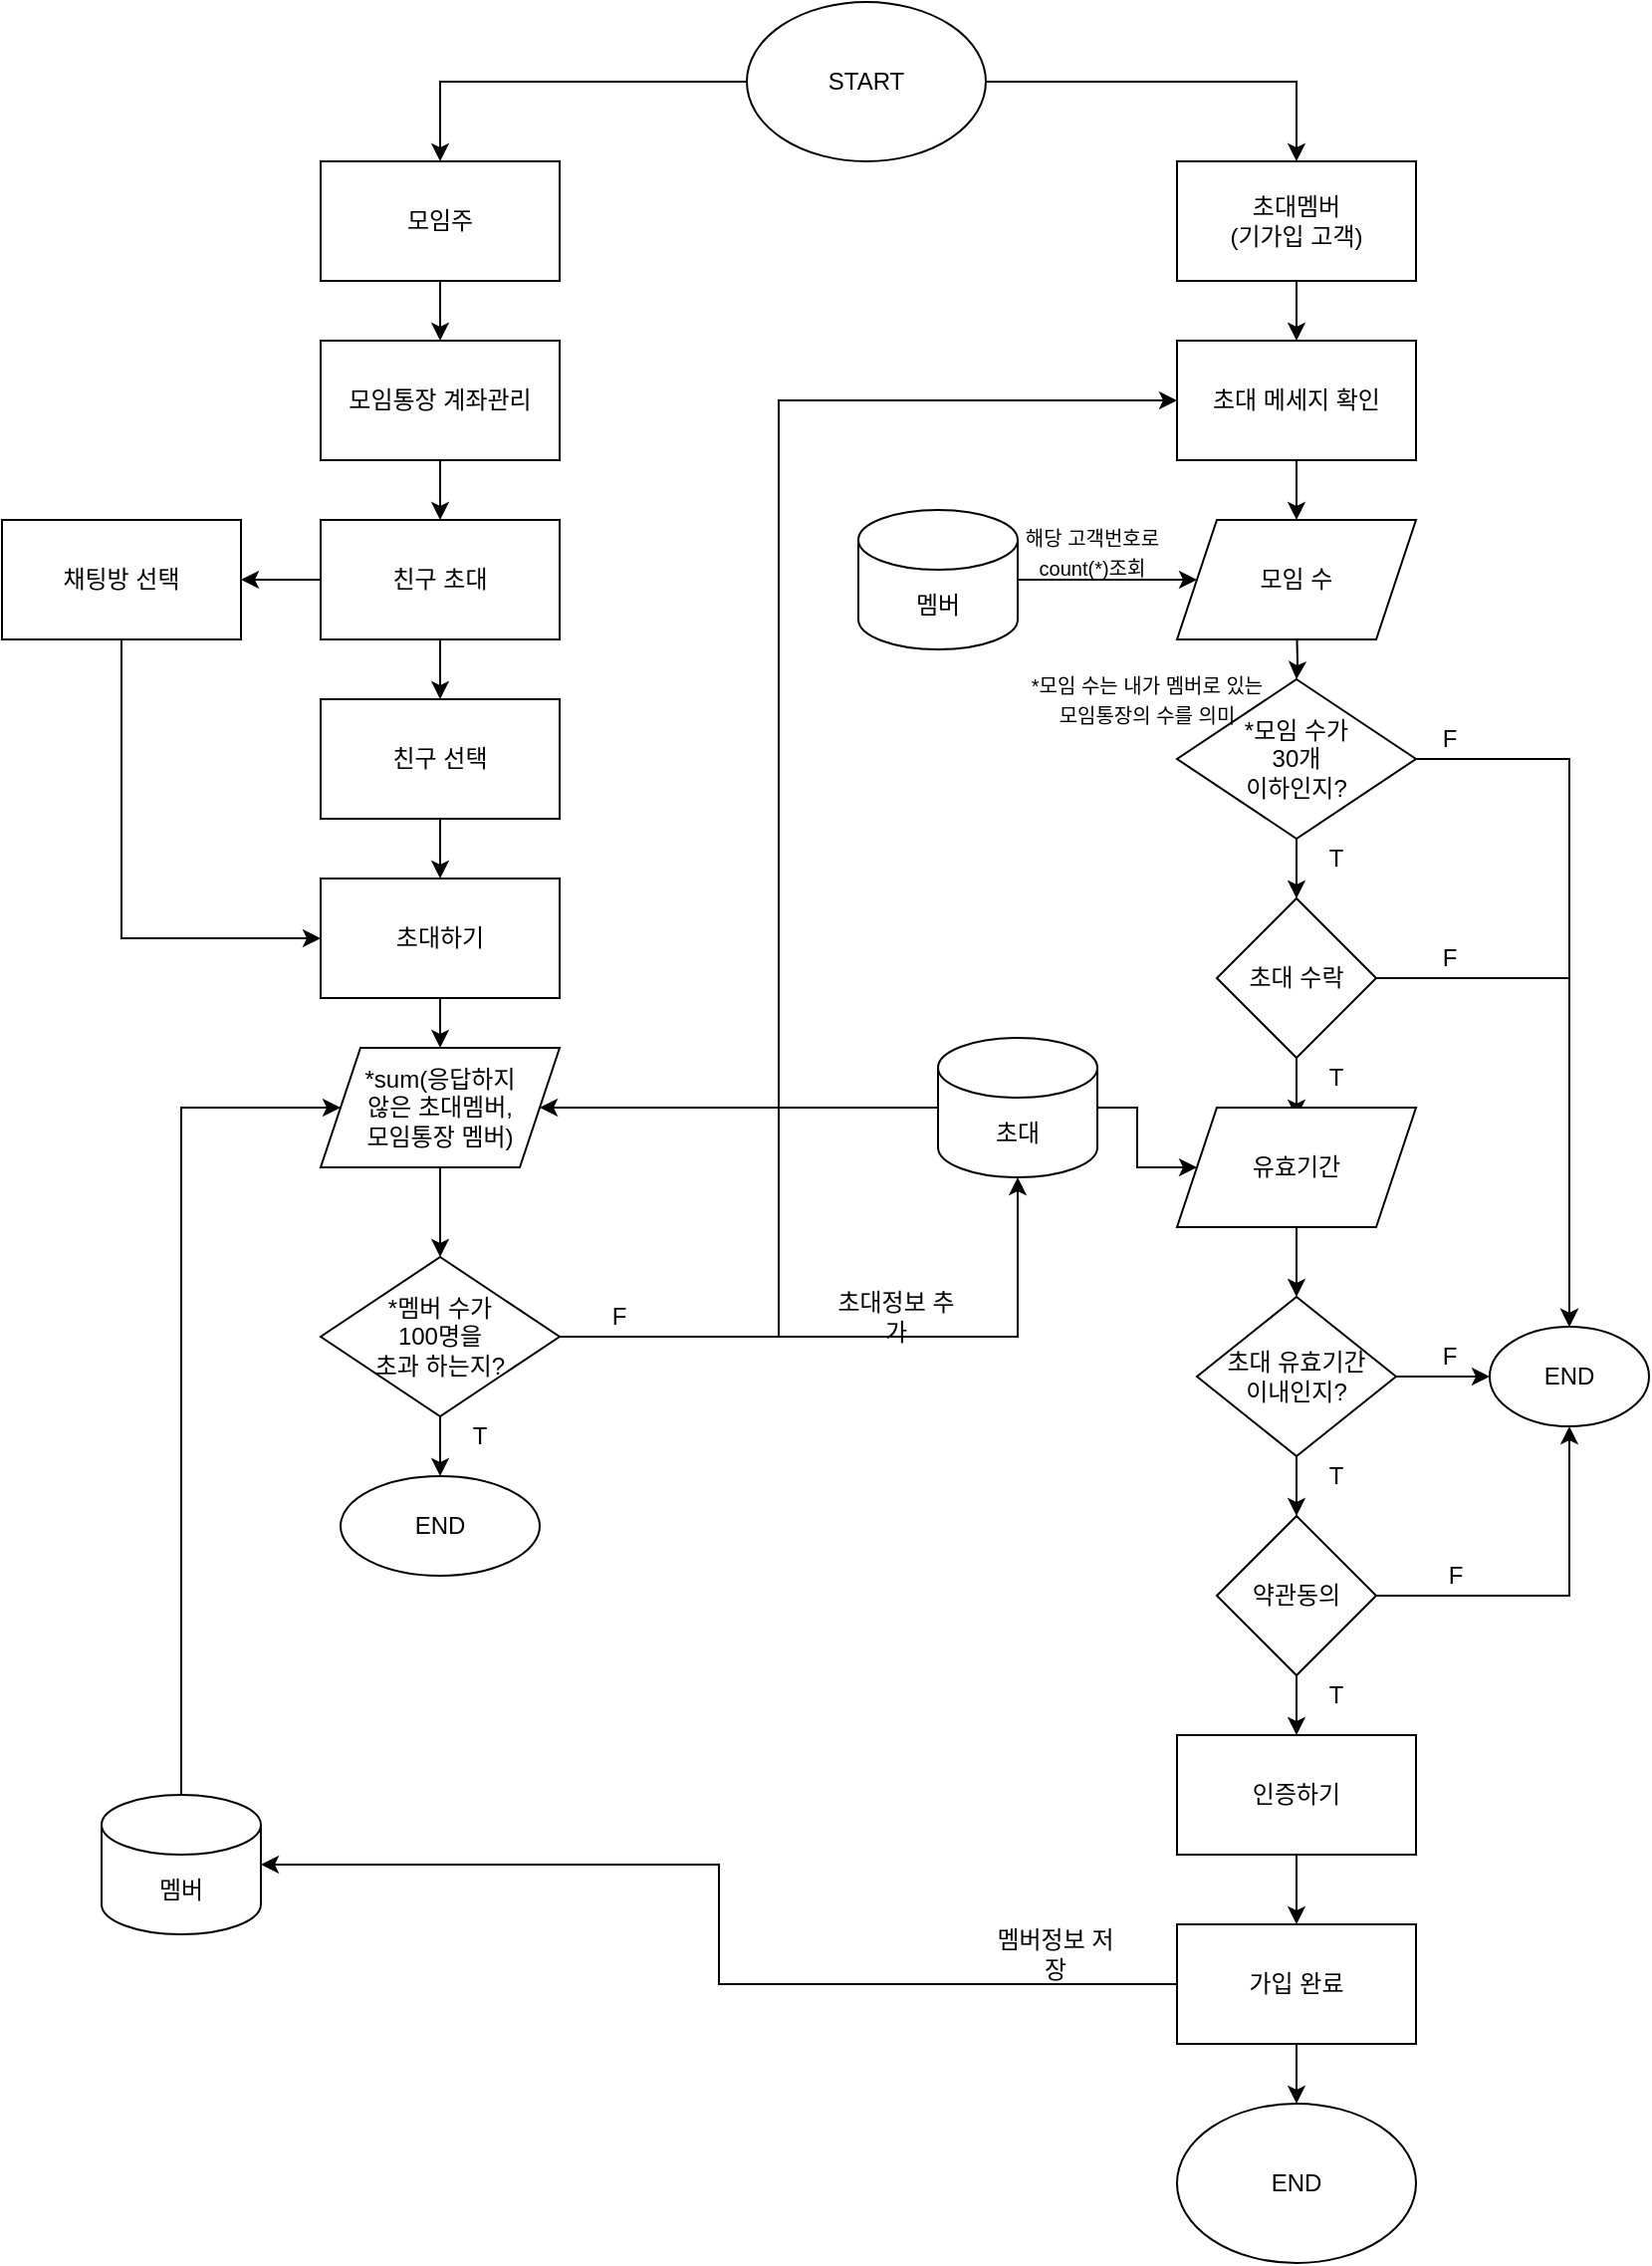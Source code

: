 <mxfile version="14.2.9" type="github">
  <diagram id="C5RBs43oDa-KdzZeNtuy" name="Page-1">
    <mxGraphModel dx="826" dy="549" grid="1" gridSize="10" guides="1" tooltips="1" connect="1" arrows="1" fold="1" page="1" pageScale="1" pageWidth="827" pageHeight="1169" math="0" shadow="0">
      <root>
        <mxCell id="WIyWlLk6GJQsqaUBKTNV-0" />
        <mxCell id="WIyWlLk6GJQsqaUBKTNV-1" parent="WIyWlLk6GJQsqaUBKTNV-0" />
        <mxCell id="hDotApyRSMBB-NTmGald-0" value="START" style="ellipse;whiteSpace=wrap;html=1;" vertex="1" parent="WIyWlLk6GJQsqaUBKTNV-1">
          <mxGeometry x="374" y="30" width="120" height="80" as="geometry" />
        </mxCell>
        <mxCell id="hDotApyRSMBB-NTmGald-7" value="" style="edgeStyle=orthogonalEdgeStyle;rounded=0;orthogonalLoop=1;jettySize=auto;html=1;" edge="1" parent="WIyWlLk6GJQsqaUBKTNV-1" source="hDotApyRSMBB-NTmGald-1" target="hDotApyRSMBB-NTmGald-5">
          <mxGeometry relative="1" as="geometry" />
        </mxCell>
        <mxCell id="hDotApyRSMBB-NTmGald-1" value="모임주" style="rounded=0;whiteSpace=wrap;html=1;" vertex="1" parent="WIyWlLk6GJQsqaUBKTNV-1">
          <mxGeometry x="160" y="110" width="120" height="60" as="geometry" />
        </mxCell>
        <mxCell id="hDotApyRSMBB-NTmGald-20" value="" style="edgeStyle=orthogonalEdgeStyle;rounded=0;orthogonalLoop=1;jettySize=auto;html=1;" edge="1" parent="WIyWlLk6GJQsqaUBKTNV-1" source="hDotApyRSMBB-NTmGald-2">
          <mxGeometry relative="1" as="geometry">
            <mxPoint x="650" y="200" as="targetPoint" />
          </mxGeometry>
        </mxCell>
        <mxCell id="hDotApyRSMBB-NTmGald-2" value="초대멤버&lt;br&gt;(기가입 고객)" style="rounded=0;whiteSpace=wrap;html=1;" vertex="1" parent="WIyWlLk6GJQsqaUBKTNV-1">
          <mxGeometry x="590" y="110" width="120" height="60" as="geometry" />
        </mxCell>
        <mxCell id="hDotApyRSMBB-NTmGald-3" value="" style="endArrow=classic;html=1;exitX=0;exitY=0.5;exitDx=0;exitDy=0;entryX=0.5;entryY=0;entryDx=0;entryDy=0;rounded=0;" edge="1" parent="WIyWlLk6GJQsqaUBKTNV-1" source="hDotApyRSMBB-NTmGald-0" target="hDotApyRSMBB-NTmGald-1">
          <mxGeometry width="50" height="50" relative="1" as="geometry">
            <mxPoint x="400" y="340" as="sourcePoint" />
            <mxPoint x="450" y="290" as="targetPoint" />
            <Array as="points">
              <mxPoint x="220" y="70" />
            </Array>
          </mxGeometry>
        </mxCell>
        <mxCell id="hDotApyRSMBB-NTmGald-4" value="" style="endArrow=classic;html=1;exitX=1;exitY=0.5;exitDx=0;exitDy=0;entryX=0.5;entryY=0;entryDx=0;entryDy=0;rounded=0;" edge="1" parent="WIyWlLk6GJQsqaUBKTNV-1" source="hDotApyRSMBB-NTmGald-0" target="hDotApyRSMBB-NTmGald-2">
          <mxGeometry width="50" height="50" relative="1" as="geometry">
            <mxPoint x="400" y="340" as="sourcePoint" />
            <mxPoint x="450" y="290" as="targetPoint" />
            <Array as="points">
              <mxPoint x="650" y="70" />
            </Array>
          </mxGeometry>
        </mxCell>
        <mxCell id="hDotApyRSMBB-NTmGald-10" value="" style="edgeStyle=orthogonalEdgeStyle;rounded=0;orthogonalLoop=1;jettySize=auto;html=1;" edge="1" parent="WIyWlLk6GJQsqaUBKTNV-1" source="hDotApyRSMBB-NTmGald-5" target="hDotApyRSMBB-NTmGald-8">
          <mxGeometry relative="1" as="geometry" />
        </mxCell>
        <mxCell id="hDotApyRSMBB-NTmGald-5" value="모임통장 계좌관리" style="rounded=0;whiteSpace=wrap;html=1;" vertex="1" parent="WIyWlLk6GJQsqaUBKTNV-1">
          <mxGeometry x="160" y="200" width="120" height="60" as="geometry" />
        </mxCell>
        <mxCell id="hDotApyRSMBB-NTmGald-12" value="" style="edgeStyle=orthogonalEdgeStyle;rounded=0;orthogonalLoop=1;jettySize=auto;html=1;" edge="1" parent="WIyWlLk6GJQsqaUBKTNV-1" source="hDotApyRSMBB-NTmGald-8" target="hDotApyRSMBB-NTmGald-11">
          <mxGeometry relative="1" as="geometry" />
        </mxCell>
        <mxCell id="hDotApyRSMBB-NTmGald-14" value="" style="edgeStyle=orthogonalEdgeStyle;rounded=0;orthogonalLoop=1;jettySize=auto;html=1;" edge="1" parent="WIyWlLk6GJQsqaUBKTNV-1" source="hDotApyRSMBB-NTmGald-8" target="hDotApyRSMBB-NTmGald-13">
          <mxGeometry relative="1" as="geometry" />
        </mxCell>
        <mxCell id="hDotApyRSMBB-NTmGald-8" value="친구 초대" style="rounded=0;whiteSpace=wrap;html=1;" vertex="1" parent="WIyWlLk6GJQsqaUBKTNV-1">
          <mxGeometry x="160" y="290" width="120" height="60" as="geometry" />
        </mxCell>
        <mxCell id="hDotApyRSMBB-NTmGald-16" value="" style="edgeStyle=orthogonalEdgeStyle;rounded=0;orthogonalLoop=1;jettySize=auto;html=1;" edge="1" parent="WIyWlLk6GJQsqaUBKTNV-1" source="hDotApyRSMBB-NTmGald-11" target="hDotApyRSMBB-NTmGald-15">
          <mxGeometry relative="1" as="geometry" />
        </mxCell>
        <mxCell id="hDotApyRSMBB-NTmGald-11" value="친구 선택" style="whiteSpace=wrap;html=1;rounded=0;" vertex="1" parent="WIyWlLk6GJQsqaUBKTNV-1">
          <mxGeometry x="160" y="380" width="120" height="60" as="geometry" />
        </mxCell>
        <mxCell id="hDotApyRSMBB-NTmGald-13" value="채팅방 선택" style="whiteSpace=wrap;html=1;rounded=0;" vertex="1" parent="WIyWlLk6GJQsqaUBKTNV-1">
          <mxGeometry y="290" width="120" height="60" as="geometry" />
        </mxCell>
        <mxCell id="hDotApyRSMBB-NTmGald-19" value="" style="edgeStyle=orthogonalEdgeStyle;rounded=0;orthogonalLoop=1;jettySize=auto;html=1;entryX=0;entryY=0.5;entryDx=0;entryDy=0;exitX=1;exitY=0.5;exitDx=0;exitDy=0;" edge="1" parent="WIyWlLk6GJQsqaUBKTNV-1" source="hDotApyRSMBB-NTmGald-46" target="hDotApyRSMBB-NTmGald-42">
          <mxGeometry relative="1" as="geometry">
            <mxPoint x="590" y="240" as="targetPoint" />
            <Array as="points">
              <mxPoint x="390" y="700" />
              <mxPoint x="390" y="230" />
            </Array>
          </mxGeometry>
        </mxCell>
        <mxCell id="hDotApyRSMBB-NTmGald-77" value="" style="edgeStyle=orthogonalEdgeStyle;rounded=0;orthogonalLoop=1;jettySize=auto;html=1;" edge="1" parent="WIyWlLk6GJQsqaUBKTNV-1" source="hDotApyRSMBB-NTmGald-15" target="hDotApyRSMBB-NTmGald-76">
          <mxGeometry relative="1" as="geometry" />
        </mxCell>
        <mxCell id="hDotApyRSMBB-NTmGald-15" value="초대하기" style="whiteSpace=wrap;html=1;rounded=0;" vertex="1" parent="WIyWlLk6GJQsqaUBKTNV-1">
          <mxGeometry x="160" y="470" width="120" height="60" as="geometry" />
        </mxCell>
        <mxCell id="hDotApyRSMBB-NTmGald-17" value="" style="endArrow=classic;html=1;exitX=0.5;exitY=1;exitDx=0;exitDy=0;entryX=0;entryY=0.5;entryDx=0;entryDy=0;rounded=0;" edge="1" parent="WIyWlLk6GJQsqaUBKTNV-1" source="hDotApyRSMBB-NTmGald-13" target="hDotApyRSMBB-NTmGald-15">
          <mxGeometry width="50" height="50" relative="1" as="geometry">
            <mxPoint x="420" y="420" as="sourcePoint" />
            <mxPoint x="470" y="370" as="targetPoint" />
            <Array as="points">
              <mxPoint x="60" y="500" />
            </Array>
          </mxGeometry>
        </mxCell>
        <mxCell id="hDotApyRSMBB-NTmGald-25" value="" style="edgeStyle=orthogonalEdgeStyle;rounded=0;orthogonalLoop=1;jettySize=auto;html=1;" edge="1" parent="WIyWlLk6GJQsqaUBKTNV-1" source="hDotApyRSMBB-NTmGald-23">
          <mxGeometry relative="1" as="geometry">
            <mxPoint x="650" y="590" as="targetPoint" />
          </mxGeometry>
        </mxCell>
        <mxCell id="hDotApyRSMBB-NTmGald-27" value="" style="edgeStyle=orthogonalEdgeStyle;rounded=0;orthogonalLoop=1;jettySize=auto;html=1;entryX=0.5;entryY=0;entryDx=0;entryDy=0;" edge="1" parent="WIyWlLk6GJQsqaUBKTNV-1" source="hDotApyRSMBB-NTmGald-23" target="hDotApyRSMBB-NTmGald-26">
          <mxGeometry relative="1" as="geometry">
            <Array as="points">
              <mxPoint x="787" y="520" />
            </Array>
          </mxGeometry>
        </mxCell>
        <mxCell id="hDotApyRSMBB-NTmGald-23" value="초대 수락" style="rhombus;whiteSpace=wrap;html=1;" vertex="1" parent="WIyWlLk6GJQsqaUBKTNV-1">
          <mxGeometry x="610" y="480" width="80" height="80" as="geometry" />
        </mxCell>
        <mxCell id="hDotApyRSMBB-NTmGald-30" value="" style="edgeStyle=orthogonalEdgeStyle;rounded=0;orthogonalLoop=1;jettySize=auto;html=1;entryX=0;entryY=0.5;entryDx=0;entryDy=0;" edge="1" parent="WIyWlLk6GJQsqaUBKTNV-1" source="hDotApyRSMBB-NTmGald-24" target="hDotApyRSMBB-NTmGald-26">
          <mxGeometry relative="1" as="geometry">
            <Array as="points">
              <mxPoint x="740" y="720" />
              <mxPoint x="740" y="720" />
            </Array>
          </mxGeometry>
        </mxCell>
        <mxCell id="hDotApyRSMBB-NTmGald-33" value="" style="edgeStyle=orthogonalEdgeStyle;rounded=0;orthogonalLoop=1;jettySize=auto;html=1;" edge="1" parent="WIyWlLk6GJQsqaUBKTNV-1" source="hDotApyRSMBB-NTmGald-24">
          <mxGeometry relative="1" as="geometry">
            <mxPoint x="650" y="790" as="targetPoint" />
          </mxGeometry>
        </mxCell>
        <mxCell id="hDotApyRSMBB-NTmGald-24" value="초대&amp;nbsp;유효기간&lt;br&gt;이내인지?" style="rhombus;whiteSpace=wrap;html=1;" vertex="1" parent="WIyWlLk6GJQsqaUBKTNV-1">
          <mxGeometry x="600" y="680" width="100" height="80" as="geometry" />
        </mxCell>
        <mxCell id="hDotApyRSMBB-NTmGald-26" value="END" style="ellipse;whiteSpace=wrap;html=1;" vertex="1" parent="WIyWlLk6GJQsqaUBKTNV-1">
          <mxGeometry x="747" y="695" width="80" height="50" as="geometry" />
        </mxCell>
        <mxCell id="hDotApyRSMBB-NTmGald-28" value="F" style="text;html=1;strokeColor=none;fillColor=none;align=center;verticalAlign=middle;whiteSpace=wrap;rounded=0;" vertex="1" parent="WIyWlLk6GJQsqaUBKTNV-1">
          <mxGeometry x="707" y="500" width="40" height="20" as="geometry" />
        </mxCell>
        <mxCell id="hDotApyRSMBB-NTmGald-29" value="T" style="text;html=1;strokeColor=none;fillColor=none;align=center;verticalAlign=middle;whiteSpace=wrap;rounded=0;" vertex="1" parent="WIyWlLk6GJQsqaUBKTNV-1">
          <mxGeometry x="650" y="560" width="40" height="20" as="geometry" />
        </mxCell>
        <mxCell id="hDotApyRSMBB-NTmGald-31" value="F" style="text;html=1;strokeColor=none;fillColor=none;align=center;verticalAlign=middle;whiteSpace=wrap;rounded=0;" vertex="1" parent="WIyWlLk6GJQsqaUBKTNV-1">
          <mxGeometry x="707" y="700" width="40" height="20" as="geometry" />
        </mxCell>
        <mxCell id="hDotApyRSMBB-NTmGald-39" value="" style="edgeStyle=orthogonalEdgeStyle;rounded=0;orthogonalLoop=1;jettySize=auto;html=1;" edge="1" parent="WIyWlLk6GJQsqaUBKTNV-1" source="hDotApyRSMBB-NTmGald-34" target="hDotApyRSMBB-NTmGald-38">
          <mxGeometry relative="1" as="geometry" />
        </mxCell>
        <mxCell id="hDotApyRSMBB-NTmGald-34" value="약관동의" style="rhombus;whiteSpace=wrap;html=1;" vertex="1" parent="WIyWlLk6GJQsqaUBKTNV-1">
          <mxGeometry x="610" y="790" width="80" height="80" as="geometry" />
        </mxCell>
        <mxCell id="hDotApyRSMBB-NTmGald-36" value="" style="endArrow=classic;html=1;exitX=1;exitY=0.5;exitDx=0;exitDy=0;entryX=0.5;entryY=1;entryDx=0;entryDy=0;rounded=0;" edge="1" parent="WIyWlLk6GJQsqaUBKTNV-1" source="hDotApyRSMBB-NTmGald-34" target="hDotApyRSMBB-NTmGald-26">
          <mxGeometry width="50" height="50" relative="1" as="geometry">
            <mxPoint x="460" y="830" as="sourcePoint" />
            <mxPoint x="510" y="780" as="targetPoint" />
            <Array as="points">
              <mxPoint x="787" y="830" />
            </Array>
          </mxGeometry>
        </mxCell>
        <mxCell id="hDotApyRSMBB-NTmGald-37" value="T" style="text;html=1;strokeColor=none;fillColor=none;align=center;verticalAlign=middle;whiteSpace=wrap;rounded=0;" vertex="1" parent="WIyWlLk6GJQsqaUBKTNV-1">
          <mxGeometry x="650" y="760" width="40" height="20" as="geometry" />
        </mxCell>
        <mxCell id="hDotApyRSMBB-NTmGald-41" value="" style="edgeStyle=orthogonalEdgeStyle;rounded=0;orthogonalLoop=1;jettySize=auto;html=1;" edge="1" parent="WIyWlLk6GJQsqaUBKTNV-1" source="hDotApyRSMBB-NTmGald-38" target="hDotApyRSMBB-NTmGald-40">
          <mxGeometry relative="1" as="geometry" />
        </mxCell>
        <mxCell id="hDotApyRSMBB-NTmGald-38" value="인증하기" style="whiteSpace=wrap;html=1;" vertex="1" parent="WIyWlLk6GJQsqaUBKTNV-1">
          <mxGeometry x="590" y="900" width="120" height="60" as="geometry" />
        </mxCell>
        <mxCell id="hDotApyRSMBB-NTmGald-60" value="" style="edgeStyle=orthogonalEdgeStyle;rounded=0;orthogonalLoop=1;jettySize=auto;html=1;" edge="1" parent="WIyWlLk6GJQsqaUBKTNV-1" source="hDotApyRSMBB-NTmGald-40" target="hDotApyRSMBB-NTmGald-59">
          <mxGeometry relative="1" as="geometry" />
        </mxCell>
        <mxCell id="hDotApyRSMBB-NTmGald-68" value="" style="edgeStyle=orthogonalEdgeStyle;rounded=0;orthogonalLoop=1;jettySize=auto;html=1;entryX=1;entryY=0.5;entryDx=0;entryDy=0;entryPerimeter=0;" edge="1" parent="WIyWlLk6GJQsqaUBKTNV-1" source="hDotApyRSMBB-NTmGald-40" target="hDotApyRSMBB-NTmGald-72">
          <mxGeometry relative="1" as="geometry">
            <mxPoint x="480" y="965" as="targetPoint" />
          </mxGeometry>
        </mxCell>
        <mxCell id="hDotApyRSMBB-NTmGald-40" value="가입 완료" style="whiteSpace=wrap;html=1;" vertex="1" parent="WIyWlLk6GJQsqaUBKTNV-1">
          <mxGeometry x="590" y="995" width="120" height="60" as="geometry" />
        </mxCell>
        <mxCell id="hDotApyRSMBB-NTmGald-53" value="" style="edgeStyle=orthogonalEdgeStyle;rounded=0;orthogonalLoop=1;jettySize=auto;html=1;" edge="1" parent="WIyWlLk6GJQsqaUBKTNV-1" target="hDotApyRSMBB-NTmGald-52">
          <mxGeometry relative="1" as="geometry">
            <mxPoint x="650" y="340" as="sourcePoint" />
          </mxGeometry>
        </mxCell>
        <mxCell id="hDotApyRSMBB-NTmGald-86" value="" style="edgeStyle=orthogonalEdgeStyle;rounded=0;orthogonalLoop=1;jettySize=auto;html=1;" edge="1" parent="WIyWlLk6GJQsqaUBKTNV-1" source="hDotApyRSMBB-NTmGald-42" target="hDotApyRSMBB-NTmGald-85">
          <mxGeometry relative="1" as="geometry" />
        </mxCell>
        <mxCell id="hDotApyRSMBB-NTmGald-42" value="초대 메세지 확인" style="rounded=0;whiteSpace=wrap;html=1;" vertex="1" parent="WIyWlLk6GJQsqaUBKTNV-1">
          <mxGeometry x="590" y="200" width="120" height="60" as="geometry" />
        </mxCell>
        <mxCell id="hDotApyRSMBB-NTmGald-44" value="T" style="text;html=1;strokeColor=none;fillColor=none;align=center;verticalAlign=middle;whiteSpace=wrap;rounded=0;" vertex="1" parent="WIyWlLk6GJQsqaUBKTNV-1">
          <mxGeometry x="650" y="870" width="40" height="20" as="geometry" />
        </mxCell>
        <mxCell id="hDotApyRSMBB-NTmGald-45" value="F" style="text;html=1;strokeColor=none;fillColor=none;align=center;verticalAlign=middle;whiteSpace=wrap;rounded=0;" vertex="1" parent="WIyWlLk6GJQsqaUBKTNV-1">
          <mxGeometry x="710" y="810" width="40" height="20" as="geometry" />
        </mxCell>
        <mxCell id="hDotApyRSMBB-NTmGald-49" value="" style="edgeStyle=orthogonalEdgeStyle;rounded=0;orthogonalLoop=1;jettySize=auto;html=1;" edge="1" parent="WIyWlLk6GJQsqaUBKTNV-1" source="hDotApyRSMBB-NTmGald-46" target="hDotApyRSMBB-NTmGald-48">
          <mxGeometry relative="1" as="geometry" />
        </mxCell>
        <mxCell id="hDotApyRSMBB-NTmGald-46" value="*멤버 수가&lt;br&gt;100명을&lt;br&gt;초과 하는지?" style="rhombus;whiteSpace=wrap;html=1;rounded=0;" vertex="1" parent="WIyWlLk6GJQsqaUBKTNV-1">
          <mxGeometry x="160" y="660" width="120" height="80" as="geometry" />
        </mxCell>
        <mxCell id="hDotApyRSMBB-NTmGald-48" value="END" style="ellipse;whiteSpace=wrap;html=1;rounded=0;" vertex="1" parent="WIyWlLk6GJQsqaUBKTNV-1">
          <mxGeometry x="170" y="770" width="100" height="50" as="geometry" />
        </mxCell>
        <mxCell id="hDotApyRSMBB-NTmGald-50" value="F" style="text;html=1;strokeColor=none;fillColor=none;align=center;verticalAlign=middle;whiteSpace=wrap;rounded=0;" vertex="1" parent="WIyWlLk6GJQsqaUBKTNV-1">
          <mxGeometry x="290" y="680" width="40" height="20" as="geometry" />
        </mxCell>
        <mxCell id="hDotApyRSMBB-NTmGald-51" value="T" style="text;html=1;strokeColor=none;fillColor=none;align=center;verticalAlign=middle;whiteSpace=wrap;rounded=0;" vertex="1" parent="WIyWlLk6GJQsqaUBKTNV-1">
          <mxGeometry x="220" y="740" width="40" height="20" as="geometry" />
        </mxCell>
        <mxCell id="hDotApyRSMBB-NTmGald-54" value="" style="edgeStyle=orthogonalEdgeStyle;rounded=0;orthogonalLoop=1;jettySize=auto;html=1;" edge="1" parent="WIyWlLk6GJQsqaUBKTNV-1" source="hDotApyRSMBB-NTmGald-52" target="hDotApyRSMBB-NTmGald-23">
          <mxGeometry relative="1" as="geometry" />
        </mxCell>
        <mxCell id="hDotApyRSMBB-NTmGald-52" value="*모임 수가&lt;br&gt;30개 &lt;br&gt;이하인지?" style="rhombus;whiteSpace=wrap;html=1;" vertex="1" parent="WIyWlLk6GJQsqaUBKTNV-1">
          <mxGeometry x="590" y="370" width="120" height="80" as="geometry" />
        </mxCell>
        <mxCell id="hDotApyRSMBB-NTmGald-55" value="" style="endArrow=classic;html=1;exitX=1;exitY=0.5;exitDx=0;exitDy=0;entryX=0.5;entryY=0;entryDx=0;entryDy=0;rounded=0;" edge="1" parent="WIyWlLk6GJQsqaUBKTNV-1" source="hDotApyRSMBB-NTmGald-52" target="hDotApyRSMBB-NTmGald-26">
          <mxGeometry width="50" height="50" relative="1" as="geometry">
            <mxPoint x="520" y="570" as="sourcePoint" />
            <mxPoint x="570" y="520" as="targetPoint" />
            <Array as="points">
              <mxPoint x="787" y="410" />
            </Array>
          </mxGeometry>
        </mxCell>
        <mxCell id="hDotApyRSMBB-NTmGald-56" value="F" style="text;html=1;strokeColor=none;fillColor=none;align=center;verticalAlign=middle;whiteSpace=wrap;rounded=0;" vertex="1" parent="WIyWlLk6GJQsqaUBKTNV-1">
          <mxGeometry x="707" y="390" width="40" height="20" as="geometry" />
        </mxCell>
        <mxCell id="hDotApyRSMBB-NTmGald-57" value="T" style="text;html=1;strokeColor=none;fillColor=none;align=center;verticalAlign=middle;whiteSpace=wrap;rounded=0;" vertex="1" parent="WIyWlLk6GJQsqaUBKTNV-1">
          <mxGeometry x="650" y="450" width="40" height="20" as="geometry" />
        </mxCell>
        <mxCell id="hDotApyRSMBB-NTmGald-59" value="END" style="ellipse;whiteSpace=wrap;html=1;rounded=0;" vertex="1" parent="WIyWlLk6GJQsqaUBKTNV-1">
          <mxGeometry x="590" y="1085" width="120" height="80" as="geometry" />
        </mxCell>
        <mxCell id="hDotApyRSMBB-NTmGald-62" value="" style="edgeStyle=orthogonalEdgeStyle;rounded=0;orthogonalLoop=1;jettySize=auto;html=1;entryX=0;entryY=0.5;entryDx=0;entryDy=0;" edge="1" parent="WIyWlLk6GJQsqaUBKTNV-1" source="hDotApyRSMBB-NTmGald-61" target="hDotApyRSMBB-NTmGald-85">
          <mxGeometry relative="1" as="geometry">
            <mxPoint x="610" y="315" as="targetPoint" />
          </mxGeometry>
        </mxCell>
        <mxCell id="hDotApyRSMBB-NTmGald-61" value="멤버" style="shape=cylinder3;whiteSpace=wrap;html=1;boundedLbl=1;backgroundOutline=1;size=15;" vertex="1" parent="WIyWlLk6GJQsqaUBKTNV-1">
          <mxGeometry x="430" y="285" width="80" height="70" as="geometry" />
        </mxCell>
        <mxCell id="hDotApyRSMBB-NTmGald-90" value="" style="edgeStyle=orthogonalEdgeStyle;rounded=0;orthogonalLoop=1;jettySize=auto;html=1;" edge="1" parent="WIyWlLk6GJQsqaUBKTNV-1" source="hDotApyRSMBB-NTmGald-64" target="hDotApyRSMBB-NTmGald-88">
          <mxGeometry relative="1" as="geometry" />
        </mxCell>
        <mxCell id="hDotApyRSMBB-NTmGald-64" value="초대" style="shape=cylinder3;whiteSpace=wrap;html=1;boundedLbl=1;backgroundOutline=1;size=15;" vertex="1" parent="WIyWlLk6GJQsqaUBKTNV-1">
          <mxGeometry x="470" y="550" width="80" height="70" as="geometry" />
        </mxCell>
        <mxCell id="hDotApyRSMBB-NTmGald-66" value="" style="endArrow=classic;html=1;entryX=0.5;entryY=1;entryDx=0;entryDy=0;entryPerimeter=0;exitX=1;exitY=0.5;exitDx=0;exitDy=0;rounded=0;" edge="1" parent="WIyWlLk6GJQsqaUBKTNV-1" source="hDotApyRSMBB-NTmGald-46" target="hDotApyRSMBB-NTmGald-64">
          <mxGeometry width="50" height="50" relative="1" as="geometry">
            <mxPoint x="430" y="620" as="sourcePoint" />
            <mxPoint x="480" y="570" as="targetPoint" />
            <Array as="points">
              <mxPoint x="340" y="700" />
              <mxPoint x="510" y="700" />
            </Array>
          </mxGeometry>
        </mxCell>
        <mxCell id="hDotApyRSMBB-NTmGald-72" value="멤버" style="shape=cylinder3;whiteSpace=wrap;html=1;boundedLbl=1;backgroundOutline=1;size=15;" vertex="1" parent="WIyWlLk6GJQsqaUBKTNV-1">
          <mxGeometry x="50" y="930" width="80" height="70" as="geometry" />
        </mxCell>
        <mxCell id="hDotApyRSMBB-NTmGald-73" value="" style="endArrow=classic;html=1;exitX=0.5;exitY=0;exitDx=0;exitDy=0;exitPerimeter=0;rounded=0;entryX=0;entryY=0.5;entryDx=0;entryDy=0;" edge="1" parent="WIyWlLk6GJQsqaUBKTNV-1" source="hDotApyRSMBB-NTmGald-72" target="hDotApyRSMBB-NTmGald-76">
          <mxGeometry width="50" height="50" relative="1" as="geometry">
            <mxPoint x="330" y="780" as="sourcePoint" />
            <mxPoint x="160" y="700" as="targetPoint" />
            <Array as="points">
              <mxPoint x="90" y="585" />
            </Array>
          </mxGeometry>
        </mxCell>
        <mxCell id="hDotApyRSMBB-NTmGald-74" value="멤버정보 저장" style="text;html=1;strokeColor=none;fillColor=none;align=center;verticalAlign=middle;whiteSpace=wrap;rounded=0;" vertex="1" parent="WIyWlLk6GJQsqaUBKTNV-1">
          <mxGeometry x="494" y="1000" width="70" height="20" as="geometry" />
        </mxCell>
        <mxCell id="hDotApyRSMBB-NTmGald-75" value="초대정보 추가" style="text;html=1;strokeColor=none;fillColor=none;align=center;verticalAlign=middle;whiteSpace=wrap;rounded=0;" vertex="1" parent="WIyWlLk6GJQsqaUBKTNV-1">
          <mxGeometry x="414" y="680" width="70" height="20" as="geometry" />
        </mxCell>
        <mxCell id="hDotApyRSMBB-NTmGald-78" value="" style="edgeStyle=orthogonalEdgeStyle;rounded=0;orthogonalLoop=1;jettySize=auto;html=1;entryX=0.5;entryY=0;entryDx=0;entryDy=0;" edge="1" parent="WIyWlLk6GJQsqaUBKTNV-1" source="hDotApyRSMBB-NTmGald-76" target="hDotApyRSMBB-NTmGald-46">
          <mxGeometry relative="1" as="geometry" />
        </mxCell>
        <mxCell id="hDotApyRSMBB-NTmGald-76" value="*sum(응답하지 &lt;br&gt;않은 초대멤버,&lt;br&gt;모임통장 멤버)" style="shape=parallelogram;perimeter=parallelogramPerimeter;whiteSpace=wrap;html=1;fixedSize=1;rounded=0;" vertex="1" parent="WIyWlLk6GJQsqaUBKTNV-1">
          <mxGeometry x="160" y="555" width="120" height="60" as="geometry" />
        </mxCell>
        <mxCell id="hDotApyRSMBB-NTmGald-80" value="" style="endArrow=classic;html=1;exitX=0;exitY=0.5;exitDx=0;exitDy=0;exitPerimeter=0;entryX=1;entryY=0.5;entryDx=0;entryDy=0;rounded=0;" edge="1" parent="WIyWlLk6GJQsqaUBKTNV-1" source="hDotApyRSMBB-NTmGald-64" target="hDotApyRSMBB-NTmGald-76">
          <mxGeometry width="50" height="50" relative="1" as="geometry">
            <mxPoint x="470" y="560" as="sourcePoint" />
            <mxPoint x="440" y="490" as="targetPoint" />
            <Array as="points">
              <mxPoint x="420" y="585" />
            </Array>
          </mxGeometry>
        </mxCell>
        <mxCell id="hDotApyRSMBB-NTmGald-82" value="&lt;font style=&quot;font-size: 10px&quot;&gt;*모임 수는 내가 멤버로 있는 &lt;br&gt;모임통장의 수를 의미&lt;/font&gt;" style="text;html=1;strokeColor=none;fillColor=none;align=center;verticalAlign=middle;whiteSpace=wrap;rounded=0;" vertex="1" parent="WIyWlLk6GJQsqaUBKTNV-1">
          <mxGeometry x="510" y="370" width="130" height="20" as="geometry" />
        </mxCell>
        <mxCell id="hDotApyRSMBB-NTmGald-85" value="모임 수" style="shape=parallelogram;perimeter=parallelogramPerimeter;whiteSpace=wrap;html=1;fixedSize=1;" vertex="1" parent="WIyWlLk6GJQsqaUBKTNV-1">
          <mxGeometry x="590" y="290" width="120" height="60" as="geometry" />
        </mxCell>
        <mxCell id="hDotApyRSMBB-NTmGald-87" value="&lt;font style=&quot;font-size: 10px&quot;&gt;해당 고객번호로 count(*)조회&lt;/font&gt;" style="text;html=1;strokeColor=none;fillColor=none;align=center;verticalAlign=middle;whiteSpace=wrap;rounded=0;" vertex="1" parent="WIyWlLk6GJQsqaUBKTNV-1">
          <mxGeometry x="510" y="296" width="75" height="20" as="geometry" />
        </mxCell>
        <mxCell id="hDotApyRSMBB-NTmGald-89" value="" style="edgeStyle=orthogonalEdgeStyle;rounded=0;orthogonalLoop=1;jettySize=auto;html=1;" edge="1" parent="WIyWlLk6GJQsqaUBKTNV-1" source="hDotApyRSMBB-NTmGald-88">
          <mxGeometry relative="1" as="geometry">
            <mxPoint x="650" y="680" as="targetPoint" />
          </mxGeometry>
        </mxCell>
        <mxCell id="hDotApyRSMBB-NTmGald-88" value="유효기간" style="shape=parallelogram;perimeter=parallelogramPerimeter;whiteSpace=wrap;html=1;fixedSize=1;" vertex="1" parent="WIyWlLk6GJQsqaUBKTNV-1">
          <mxGeometry x="590" y="585" width="120" height="60" as="geometry" />
        </mxCell>
      </root>
    </mxGraphModel>
  </diagram>
</mxfile>
